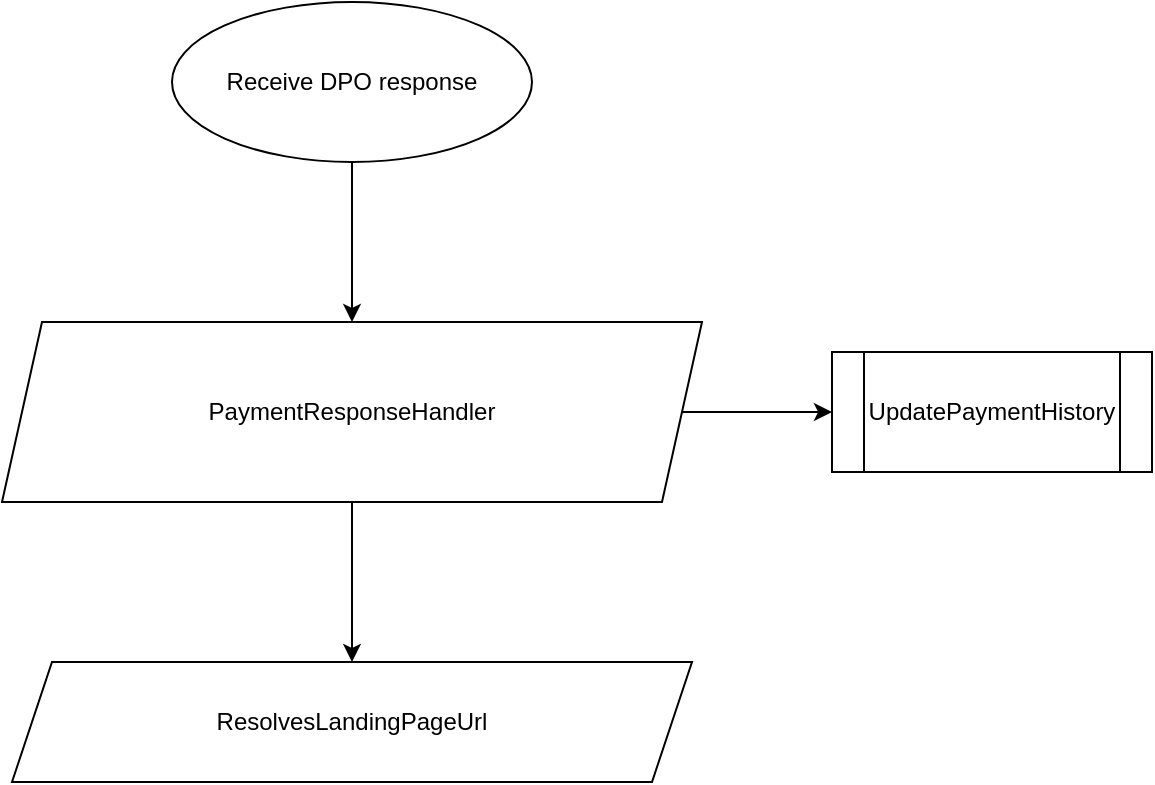 <mxfile version="13.5.5" type="device"><diagram id="TCVlxRRem8gUY590uz-2" name="Page-1"><mxGraphModel dx="1422" dy="762" grid="1" gridSize="10" guides="1" tooltips="1" connect="1" arrows="1" fold="1" page="1" pageScale="1" pageWidth="850" pageHeight="1100" math="0" shadow="0"><root><mxCell id="0"/><mxCell id="1" parent="0"/><mxCell id="ZAP_eWa1JPVf-UYrt-Pk-3" value="" style="edgeStyle=orthogonalEdgeStyle;rounded=0;orthogonalLoop=1;jettySize=auto;html=1;" edge="1" parent="1" source="ZAP_eWa1JPVf-UYrt-Pk-1" target="ZAP_eWa1JPVf-UYrt-Pk-2"><mxGeometry relative="1" as="geometry"/></mxCell><mxCell id="ZAP_eWa1JPVf-UYrt-Pk-1" value="Receive DPO response" style="ellipse;whiteSpace=wrap;html=1;" vertex="1" parent="1"><mxGeometry x="290" y="20" width="180" height="80" as="geometry"/></mxCell><mxCell id="ZAP_eWa1JPVf-UYrt-Pk-5" value="" style="edgeStyle=orthogonalEdgeStyle;rounded=0;orthogonalLoop=1;jettySize=auto;html=1;" edge="1" parent="1" source="ZAP_eWa1JPVf-UYrt-Pk-2" target="ZAP_eWa1JPVf-UYrt-Pk-4"><mxGeometry relative="1" as="geometry"/></mxCell><mxCell id="ZAP_eWa1JPVf-UYrt-Pk-7" value="" style="edgeStyle=orthogonalEdgeStyle;rounded=0;orthogonalLoop=1;jettySize=auto;html=1;" edge="1" parent="1" source="ZAP_eWa1JPVf-UYrt-Pk-2" target="ZAP_eWa1JPVf-UYrt-Pk-6"><mxGeometry relative="1" as="geometry"/></mxCell><mxCell id="ZAP_eWa1JPVf-UYrt-Pk-2" value="PaymentResponseHandler" style="shape=parallelogram;perimeter=parallelogramPerimeter;whiteSpace=wrap;html=1;fixedSize=1;" vertex="1" parent="1"><mxGeometry x="205" y="180" width="350" height="90" as="geometry"/></mxCell><mxCell id="ZAP_eWa1JPVf-UYrt-Pk-4" value="UpdatePaymentHistory" style="shape=process;whiteSpace=wrap;html=1;backgroundOutline=1;" vertex="1" parent="1"><mxGeometry x="620" y="195" width="160" height="60" as="geometry"/></mxCell><mxCell id="ZAP_eWa1JPVf-UYrt-Pk-6" value="ResolvesLandingPageUrl" style="shape=parallelogram;perimeter=parallelogramPerimeter;whiteSpace=wrap;html=1;fixedSize=1;" vertex="1" parent="1"><mxGeometry x="210" y="350" width="340" height="60" as="geometry"/></mxCell></root></mxGraphModel></diagram></mxfile>